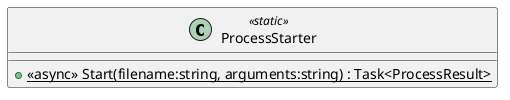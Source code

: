 @startuml
class ProcessStarter <<static>> {
    + {static} <<async>> Start(filename:string, arguments:string) : Task<ProcessResult>
}
@enduml
